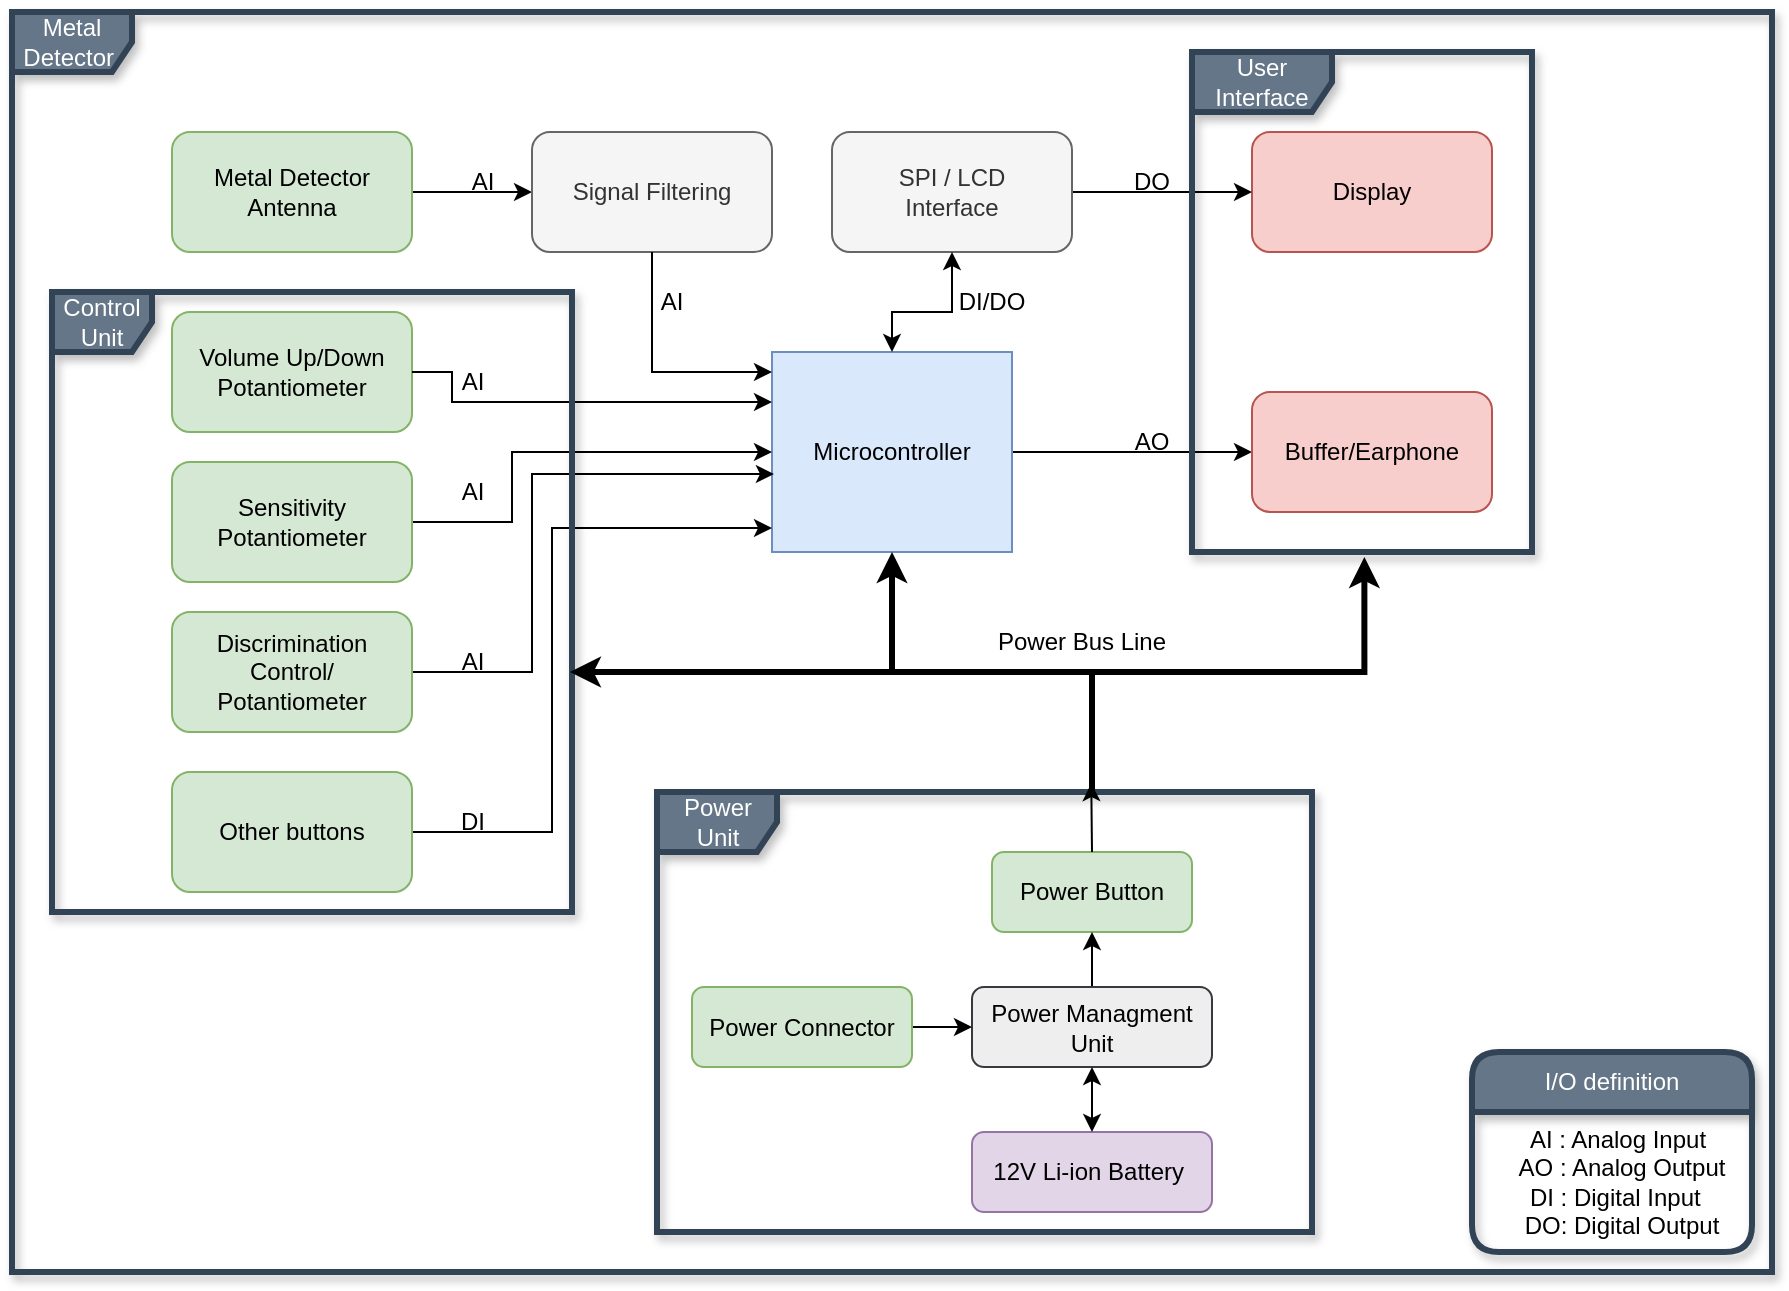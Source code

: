 <mxfile version="22.1.11" type="github">
  <diagram name="Page-1" id="58cdce13-f638-feb5-8d6f-7d28b1aa9fa0">
    <mxGraphModel dx="1100" dy="675" grid="1" gridSize="10" guides="1" tooltips="1" connect="1" arrows="1" fold="1" page="1" pageScale="1" pageWidth="1100" pageHeight="850" background="none" math="0" shadow="0">
      <root>
        <mxCell id="0" />
        <mxCell id="1" parent="0" />
        <mxCell id="qSFb_at1WJNyLGFc-N33-54" style="edgeStyle=orthogonalEdgeStyle;rounded=0;orthogonalLoop=1;jettySize=auto;html=1;" edge="1" parent="1" source="qSFb_at1WJNyLGFc-N33-1" target="qSFb_at1WJNyLGFc-N33-53">
          <mxGeometry relative="1" as="geometry" />
        </mxCell>
        <mxCell id="qSFb_at1WJNyLGFc-N33-1" value="Metal Detector Antenna" style="rounded=1;whiteSpace=wrap;html=1;fillColor=#d5e8d4;strokeColor=#82b366;" vertex="1" parent="1">
          <mxGeometry x="90" y="210" width="120" height="60" as="geometry" />
        </mxCell>
        <mxCell id="qSFb_at1WJNyLGFc-N33-13" style="edgeStyle=orthogonalEdgeStyle;rounded=0;orthogonalLoop=1;jettySize=auto;html=1;entryX=0;entryY=0.5;entryDx=0;entryDy=0;" edge="1" parent="1" source="qSFb_at1WJNyLGFc-N33-5" target="qSFb_at1WJNyLGFc-N33-11">
          <mxGeometry relative="1" as="geometry">
            <Array as="points">
              <mxPoint x="560" y="370" />
              <mxPoint x="560" y="370" />
            </Array>
          </mxGeometry>
        </mxCell>
        <mxCell id="qSFb_at1WJNyLGFc-N33-5" value="Microcontroller" style="rounded=0;whiteSpace=wrap;html=1;fillColor=#dae8fc;strokeColor=#6c8ebf;" vertex="1" parent="1">
          <mxGeometry x="390" y="320" width="120" height="100" as="geometry" />
        </mxCell>
        <mxCell id="qSFb_at1WJNyLGFc-N33-9" value="12V Li-ion Battery&amp;nbsp;" style="rounded=1;whiteSpace=wrap;html=1;fillColor=#e1d5e7;strokeColor=#9673a6;" vertex="1" parent="1">
          <mxGeometry x="490" y="710" width="120" height="40" as="geometry" />
        </mxCell>
        <mxCell id="qSFb_at1WJNyLGFc-N33-10" value="Display" style="rounded=1;whiteSpace=wrap;html=1;fillColor=#f8cecc;strokeColor=#b85450;" vertex="1" parent="1">
          <mxGeometry x="630" y="210" width="120" height="60" as="geometry" />
        </mxCell>
        <mxCell id="qSFb_at1WJNyLGFc-N33-11" value="Buffer/Earphone" style="rounded=1;whiteSpace=wrap;html=1;fillColor=#f8cecc;strokeColor=#b85450;" vertex="1" parent="1">
          <mxGeometry x="630" y="340" width="120" height="60" as="geometry" />
        </mxCell>
        <mxCell id="qSFb_at1WJNyLGFc-N33-15" style="edgeStyle=orthogonalEdgeStyle;rounded=0;orthogonalLoop=1;jettySize=auto;html=1;entryX=0;entryY=0.5;entryDx=0;entryDy=0;" edge="1" parent="1" source="qSFb_at1WJNyLGFc-N33-14" target="qSFb_at1WJNyLGFc-N33-10">
          <mxGeometry relative="1" as="geometry" />
        </mxCell>
        <mxCell id="qSFb_at1WJNyLGFc-N33-14" value="SPI / LCD&lt;br&gt;Interface" style="rounded=1;whiteSpace=wrap;html=1;fillColor=#f5f5f5;fontColor=#333333;strokeColor=#666666;" vertex="1" parent="1">
          <mxGeometry x="420" y="210" width="120" height="60" as="geometry" />
        </mxCell>
        <mxCell id="qSFb_at1WJNyLGFc-N33-18" value="AI" style="text;html=1;align=center;verticalAlign=middle;resizable=0;points=[];autosize=1;strokeColor=none;fillColor=none;" vertex="1" parent="1">
          <mxGeometry x="230" y="220" width="30" height="30" as="geometry" />
        </mxCell>
        <mxCell id="qSFb_at1WJNyLGFc-N33-19" value="AI" style="text;html=1;align=center;verticalAlign=middle;resizable=0;points=[];autosize=1;strokeColor=none;fillColor=none;" vertex="1" parent="1">
          <mxGeometry x="225" y="320" width="30" height="30" as="geometry" />
        </mxCell>
        <mxCell id="qSFb_at1WJNyLGFc-N33-20" value="AO" style="text;html=1;strokeColor=none;fillColor=none;align=center;verticalAlign=middle;whiteSpace=wrap;rounded=0;" vertex="1" parent="1">
          <mxGeometry x="550" y="360" width="60" height="10" as="geometry" />
        </mxCell>
        <mxCell id="qSFb_at1WJNyLGFc-N33-21" value="DO" style="text;html=1;strokeColor=none;fillColor=none;align=center;verticalAlign=middle;whiteSpace=wrap;rounded=0;" vertex="1" parent="1">
          <mxGeometry x="550" y="230" width="60" height="10" as="geometry" />
        </mxCell>
        <mxCell id="qSFb_at1WJNyLGFc-N33-24" value="DI/DO" style="text;html=1;strokeColor=none;fillColor=none;align=center;verticalAlign=middle;whiteSpace=wrap;rounded=0;" vertex="1" parent="1">
          <mxGeometry x="470" y="290" width="60" height="10" as="geometry" />
        </mxCell>
        <mxCell id="qSFb_at1WJNyLGFc-N33-25" value="Volume Up/Down&lt;br&gt;Potantiometer" style="rounded=1;whiteSpace=wrap;html=1;fillColor=#d5e8d4;strokeColor=#82b366;" vertex="1" parent="1">
          <mxGeometry x="90" y="300" width="120" height="60" as="geometry" />
        </mxCell>
        <mxCell id="qSFb_at1WJNyLGFc-N33-31" style="edgeStyle=orthogonalEdgeStyle;rounded=0;orthogonalLoop=1;jettySize=auto;html=1;" edge="1" parent="1" source="qSFb_at1WJNyLGFc-N33-26">
          <mxGeometry relative="1" as="geometry">
            <mxPoint x="390" y="370" as="targetPoint" />
            <Array as="points">
              <mxPoint x="260" y="405" />
              <mxPoint x="260" y="370" />
            </Array>
          </mxGeometry>
        </mxCell>
        <mxCell id="qSFb_at1WJNyLGFc-N33-26" value="Sensitivity Potantiometer" style="rounded=1;whiteSpace=wrap;html=1;fillColor=#d5e8d4;strokeColor=#82b366;" vertex="1" parent="1">
          <mxGeometry x="90" y="375" width="120" height="60" as="geometry" />
        </mxCell>
        <mxCell id="qSFb_at1WJNyLGFc-N33-29" style="edgeStyle=orthogonalEdgeStyle;rounded=0;orthogonalLoop=1;jettySize=auto;html=1;exitX=1;exitY=0.5;exitDx=0;exitDy=0;entryX=0;entryY=0.25;entryDx=0;entryDy=0;" edge="1" parent="1" source="qSFb_at1WJNyLGFc-N33-25" target="qSFb_at1WJNyLGFc-N33-5">
          <mxGeometry relative="1" as="geometry">
            <mxPoint x="332" y="320" as="targetPoint" />
            <Array as="points">
              <mxPoint x="230" y="330" />
              <mxPoint x="230" y="345" />
            </Array>
          </mxGeometry>
        </mxCell>
        <mxCell id="qSFb_at1WJNyLGFc-N33-32" value="AI" style="text;html=1;align=center;verticalAlign=middle;resizable=0;points=[];autosize=1;strokeColor=none;fillColor=none;" vertex="1" parent="1">
          <mxGeometry x="225" y="375" width="30" height="30" as="geometry" />
        </mxCell>
        <mxCell id="qSFb_at1WJNyLGFc-N33-35" value="" style="endArrow=classic;startArrow=classic;html=1;rounded=0;entryX=0.5;entryY=1;entryDx=0;entryDy=0;exitX=0.5;exitY=0;exitDx=0;exitDy=0;" edge="1" parent="1" source="qSFb_at1WJNyLGFc-N33-5" target="qSFb_at1WJNyLGFc-N33-14">
          <mxGeometry width="50" height="50" relative="1" as="geometry">
            <mxPoint x="590" y="490" as="sourcePoint" />
            <mxPoint x="640" y="440" as="targetPoint" />
            <Array as="points">
              <mxPoint x="450" y="300" />
              <mxPoint x="480" y="300" />
            </Array>
          </mxGeometry>
        </mxCell>
        <mxCell id="qSFb_at1WJNyLGFc-N33-38" style="edgeStyle=orthogonalEdgeStyle;rounded=0;orthogonalLoop=1;jettySize=auto;html=1;exitX=1;exitY=0.5;exitDx=0;exitDy=0;entryX=0.008;entryY=0.61;entryDx=0;entryDy=0;entryPerimeter=0;" edge="1" parent="1" source="qSFb_at1WJNyLGFc-N33-37" target="qSFb_at1WJNyLGFc-N33-5">
          <mxGeometry relative="1" as="geometry">
            <Array as="points">
              <mxPoint x="270" y="480" />
              <mxPoint x="270" y="381" />
            </Array>
          </mxGeometry>
        </mxCell>
        <mxCell id="qSFb_at1WJNyLGFc-N33-37" value="Discrimination Control/ Potantiometer" style="rounded=1;whiteSpace=wrap;html=1;fillColor=#d5e8d4;strokeColor=#82b366;" vertex="1" parent="1">
          <mxGeometry x="90" y="450" width="120" height="60" as="geometry" />
        </mxCell>
        <mxCell id="qSFb_at1WJNyLGFc-N33-39" value="AI" style="text;html=1;align=center;verticalAlign=middle;resizable=0;points=[];autosize=1;strokeColor=none;fillColor=none;" vertex="1" parent="1">
          <mxGeometry x="225" y="460" width="30" height="30" as="geometry" />
        </mxCell>
        <mxCell id="qSFb_at1WJNyLGFc-N33-41" style="edgeStyle=orthogonalEdgeStyle;rounded=0;orthogonalLoop=1;jettySize=auto;html=1;entryX=0;entryY=0.88;entryDx=0;entryDy=0;entryPerimeter=0;" edge="1" parent="1" source="qSFb_at1WJNyLGFc-N33-40" target="qSFb_at1WJNyLGFc-N33-5">
          <mxGeometry relative="1" as="geometry">
            <mxPoint x="330" y="350" as="targetPoint" />
            <Array as="points">
              <mxPoint x="280" y="560" />
              <mxPoint x="280" y="408" />
            </Array>
          </mxGeometry>
        </mxCell>
        <mxCell id="qSFb_at1WJNyLGFc-N33-40" value="Other buttons" style="rounded=1;whiteSpace=wrap;html=1;fillColor=#d5e8d4;strokeColor=#82b366;" vertex="1" parent="1">
          <mxGeometry x="90" y="530" width="120" height="60" as="geometry" />
        </mxCell>
        <mxCell id="qSFb_at1WJNyLGFc-N33-43" value="DI" style="text;html=1;align=center;verticalAlign=middle;resizable=0;points=[];autosize=1;strokeColor=none;fillColor=none;" vertex="1" parent="1">
          <mxGeometry x="220" y="540" width="40" height="30" as="geometry" />
        </mxCell>
        <mxCell id="qSFb_at1WJNyLGFc-N33-44" value="Metal Detector&amp;nbsp;" style="shape=umlFrame;whiteSpace=wrap;html=1;pointerEvents=0;fillColor=#647687;strokeColor=#314354;strokeWidth=3;shadow=1;fontColor=#ffffff;" vertex="1" parent="1">
          <mxGeometry x="10" y="150" width="880" height="630" as="geometry" />
        </mxCell>
        <mxCell id="qSFb_at1WJNyLGFc-N33-49" value="I/O definition" style="swimlane;fontStyle=0;childLayout=stackLayout;horizontal=1;startSize=30;horizontalStack=0;resizeParent=1;resizeParentMax=0;resizeLast=0;collapsible=1;marginBottom=0;whiteSpace=wrap;html=1;strokeWidth=3;fillColor=#647687;fontColor=#ffffff;strokeColor=#314354;glass=0;shadow=1;rounded=1;" vertex="1" parent="1">
          <mxGeometry x="740" y="670" width="140" height="100" as="geometry" />
        </mxCell>
        <mxCell id="qSFb_at1WJNyLGFc-N33-48" value="&amp;nbsp; AI : Analog Input&lt;br&gt;&amp;nbsp; &amp;nbsp;AO : Analog Output&lt;br&gt;&amp;nbsp;DI : Digital Input&lt;br&gt;&amp;nbsp; &amp;nbsp;DO: Digital Output" style="text;html=1;strokeColor=none;fillColor=none;align=center;verticalAlign=middle;whiteSpace=wrap;rounded=0;" vertex="1" parent="qSFb_at1WJNyLGFc-N33-49">
          <mxGeometry y="30" width="140" height="70" as="geometry" />
        </mxCell>
        <mxCell id="qSFb_at1WJNyLGFc-N33-53" value="Signal Filtering" style="rounded=1;whiteSpace=wrap;html=1;fillColor=#f5f5f5;fontColor=#333333;strokeColor=#666666;" vertex="1" parent="1">
          <mxGeometry x="270" y="210" width="120" height="60" as="geometry" />
        </mxCell>
        <mxCell id="qSFb_at1WJNyLGFc-N33-55" style="edgeStyle=orthogonalEdgeStyle;rounded=0;orthogonalLoop=1;jettySize=auto;html=1;exitX=0.5;exitY=1;exitDx=0;exitDy=0;entryX=0;entryY=0.1;entryDx=0;entryDy=0;entryPerimeter=0;" edge="1" parent="1" source="qSFb_at1WJNyLGFc-N33-53" target="qSFb_at1WJNyLGFc-N33-5">
          <mxGeometry relative="1" as="geometry">
            <Array as="points">
              <mxPoint x="330" y="330" />
            </Array>
          </mxGeometry>
        </mxCell>
        <mxCell id="qSFb_at1WJNyLGFc-N33-57" value="AI" style="text;html=1;strokeColor=none;fillColor=none;align=center;verticalAlign=middle;whiteSpace=wrap;rounded=0;" vertex="1" parent="1">
          <mxGeometry x="330" y="280" width="20" height="30" as="geometry" />
        </mxCell>
        <mxCell id="qSFb_at1WJNyLGFc-N33-65" value="Control Unit" style="shape=umlFrame;whiteSpace=wrap;html=1;pointerEvents=0;width=50;height=30;fillColor=#647687;fontColor=#ffffff;strokeColor=#314354;strokeWidth=3;perimeterSpacing=0;shadow=1;" vertex="1" parent="1">
          <mxGeometry x="30" y="290" width="260" height="310" as="geometry" />
        </mxCell>
        <mxCell id="qSFb_at1WJNyLGFc-N33-68" value="User Interface" style="shape=umlFrame;whiteSpace=wrap;html=1;pointerEvents=0;strokeWidth=3;fillColor=#647687;fontColor=#ffffff;strokeColor=#314354;shadow=1;width=70;height=30;" vertex="1" parent="1">
          <mxGeometry x="600" y="170" width="170" height="250" as="geometry" />
        </mxCell>
        <mxCell id="qSFb_at1WJNyLGFc-N33-82" style="edgeStyle=orthogonalEdgeStyle;rounded=0;orthogonalLoop=1;jettySize=auto;html=1;strokeWidth=3;" edge="1" parent="1" source="qSFb_at1WJNyLGFc-N33-70" target="qSFb_at1WJNyLGFc-N33-5">
          <mxGeometry relative="1" as="geometry">
            <Array as="points">
              <mxPoint x="550" y="480" />
              <mxPoint x="450" y="480" />
            </Array>
          </mxGeometry>
        </mxCell>
        <mxCell id="qSFb_at1WJNyLGFc-N33-70" value="Power Unit" style="shape=umlFrame;whiteSpace=wrap;html=1;pointerEvents=0;strokeWidth=3;fillColor=#647687;fontColor=#ffffff;strokeColor=#314354;shadow=1;" vertex="1" parent="1">
          <mxGeometry x="332.5" y="540" width="327.5" height="220" as="geometry" />
        </mxCell>
        <mxCell id="qSFb_at1WJNyLGFc-N33-71" value="Power Button" style="rounded=1;whiteSpace=wrap;html=1;fillColor=#d5e8d4;strokeColor=#82b366;" vertex="1" parent="1">
          <mxGeometry x="500" y="570" width="100" height="40" as="geometry" />
        </mxCell>
        <mxCell id="qSFb_at1WJNyLGFc-N33-75" style="edgeStyle=orthogonalEdgeStyle;rounded=0;orthogonalLoop=1;jettySize=auto;html=1;exitX=0.5;exitY=0;exitDx=0;exitDy=0;entryX=0.5;entryY=1;entryDx=0;entryDy=0;" edge="1" parent="1" source="qSFb_at1WJNyLGFc-N33-72" target="qSFb_at1WJNyLGFc-N33-71">
          <mxGeometry relative="1" as="geometry" />
        </mxCell>
        <mxCell id="qSFb_at1WJNyLGFc-N33-72" value="Power Managment Unit" style="rounded=1;whiteSpace=wrap;html=1;fillColor=#eeeeee;strokeColor=#36393d;" vertex="1" parent="1">
          <mxGeometry x="490" y="637.5" width="120" height="40" as="geometry" />
        </mxCell>
        <mxCell id="qSFb_at1WJNyLGFc-N33-73" value="" style="endArrow=classic;startArrow=classic;html=1;rounded=0;entryX=0.5;entryY=1;entryDx=0;entryDy=0;exitX=0.5;exitY=0;exitDx=0;exitDy=0;" edge="1" parent="1" source="qSFb_at1WJNyLGFc-N33-9" target="qSFb_at1WJNyLGFc-N33-72">
          <mxGeometry width="50" height="50" relative="1" as="geometry">
            <mxPoint x="555" y="700" as="sourcePoint" />
            <mxPoint x="480" y="660" as="targetPoint" />
          </mxGeometry>
        </mxCell>
        <mxCell id="qSFb_at1WJNyLGFc-N33-84" style="edgeStyle=orthogonalEdgeStyle;rounded=0;orthogonalLoop=1;jettySize=auto;html=1;entryX=0.507;entryY=1.01;entryDx=0;entryDy=0;entryPerimeter=0;strokeWidth=3;" edge="1" parent="1" source="qSFb_at1WJNyLGFc-N33-70" target="qSFb_at1WJNyLGFc-N33-68">
          <mxGeometry relative="1" as="geometry">
            <Array as="points">
              <mxPoint x="550" y="480" />
              <mxPoint x="686" y="480" />
            </Array>
          </mxGeometry>
        </mxCell>
        <mxCell id="qSFb_at1WJNyLGFc-N33-85" style="edgeStyle=orthogonalEdgeStyle;rounded=0;orthogonalLoop=1;jettySize=auto;html=1;jumpSize=6;strokeWidth=3;" edge="1" parent="1" source="qSFb_at1WJNyLGFc-N33-70">
          <mxGeometry relative="1" as="geometry">
            <mxPoint x="289" y="480" as="targetPoint" />
            <Array as="points">
              <mxPoint x="550" y="480" />
            </Array>
          </mxGeometry>
        </mxCell>
        <mxCell id="qSFb_at1WJNyLGFc-N33-86" value="Power Bus Line" style="text;html=1;strokeColor=none;fillColor=none;align=center;verticalAlign=middle;whiteSpace=wrap;rounded=0;" vertex="1" parent="1">
          <mxGeometry x="500" y="450" width="90" height="30" as="geometry" />
        </mxCell>
        <mxCell id="qSFb_at1WJNyLGFc-N33-90" value="" style="edgeStyle=orthogonalEdgeStyle;rounded=0;orthogonalLoop=1;jettySize=auto;html=1;" edge="1" parent="1" source="qSFb_at1WJNyLGFc-N33-89" target="qSFb_at1WJNyLGFc-N33-72">
          <mxGeometry relative="1" as="geometry" />
        </mxCell>
        <mxCell id="qSFb_at1WJNyLGFc-N33-89" value="Power Connector" style="rounded=1;whiteSpace=wrap;html=1;fillColor=#d5e8d4;strokeColor=#82b366;" vertex="1" parent="1">
          <mxGeometry x="350" y="637.5" width="110" height="40" as="geometry" />
        </mxCell>
        <mxCell id="qSFb_at1WJNyLGFc-N33-93" style="edgeStyle=orthogonalEdgeStyle;rounded=0;orthogonalLoop=1;jettySize=auto;html=1;exitX=0.5;exitY=0;exitDx=0;exitDy=0;entryX=0.663;entryY=-0.02;entryDx=0;entryDy=0;entryPerimeter=0;" edge="1" parent="1" source="qSFb_at1WJNyLGFc-N33-71" target="qSFb_at1WJNyLGFc-N33-70">
          <mxGeometry relative="1" as="geometry" />
        </mxCell>
      </root>
    </mxGraphModel>
  </diagram>
</mxfile>
